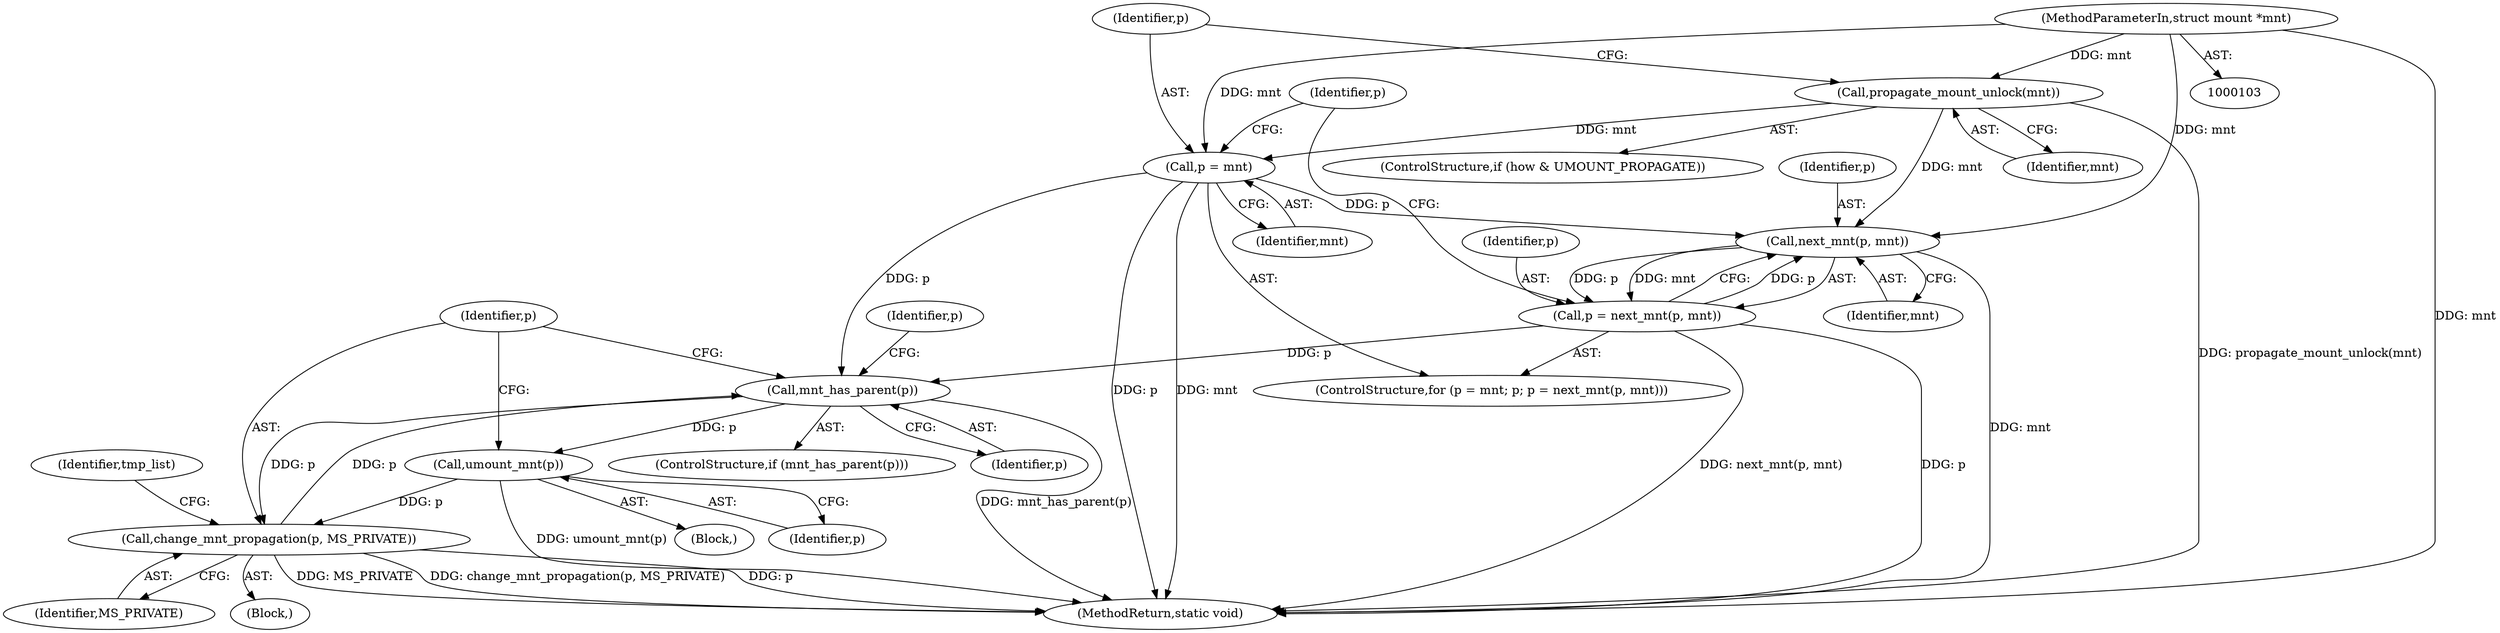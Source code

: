 digraph "1_linux_ce07d891a0891d3c0d0c2d73d577490486b809e1_1@pointer" {
"1000117" [label="(Call,p = mnt)"];
"1000114" [label="(Call,propagate_mount_unlock(mnt))"];
"1000104" [label="(MethodParameterIn,struct mount *mnt)"];
"1000123" [label="(Call,next_mnt(p, mnt))"];
"1000121" [label="(Call,p = next_mnt(p, mnt))"];
"1000204" [label="(Call,mnt_has_parent(p))"];
"1000213" [label="(Call,umount_mnt(p))"];
"1000215" [label="(Call,change_mnt_propagation(p, MS_PRIVATE))"];
"1000217" [label="(Identifier,MS_PRIVATE)"];
"1000119" [label="(Identifier,mnt)"];
"1000104" [label="(MethodParameterIn,struct mount *mnt)"];
"1000116" [label="(ControlStructure,for (p = mnt; p; p = next_mnt(p, mnt)))"];
"1000158" [label="(Identifier,tmp_list)"];
"1000215" [label="(Call,change_mnt_propagation(p, MS_PRIVATE))"];
"1000115" [label="(Identifier,mnt)"];
"1000122" [label="(Identifier,p)"];
"1000213" [label="(Call,umount_mnt(p))"];
"1000204" [label="(Call,mnt_has_parent(p))"];
"1000214" [label="(Identifier,p)"];
"1000203" [label="(ControlStructure,if (mnt_has_parent(p)))"];
"1000216" [label="(Identifier,p)"];
"1000209" [label="(Identifier,p)"];
"1000125" [label="(Identifier,mnt)"];
"1000205" [label="(Identifier,p)"];
"1000206" [label="(Block,)"];
"1000159" [label="(Block,)"];
"1000121" [label="(Call,p = next_mnt(p, mnt))"];
"1000110" [label="(ControlStructure,if (how & UMOUNT_PROPAGATE))"];
"1000114" [label="(Call,propagate_mount_unlock(mnt))"];
"1000218" [label="(MethodReturn,static void)"];
"1000120" [label="(Identifier,p)"];
"1000118" [label="(Identifier,p)"];
"1000123" [label="(Call,next_mnt(p, mnt))"];
"1000124" [label="(Identifier,p)"];
"1000117" [label="(Call,p = mnt)"];
"1000117" -> "1000116"  [label="AST: "];
"1000117" -> "1000119"  [label="CFG: "];
"1000118" -> "1000117"  [label="AST: "];
"1000119" -> "1000117"  [label="AST: "];
"1000120" -> "1000117"  [label="CFG: "];
"1000117" -> "1000218"  [label="DDG: p"];
"1000117" -> "1000218"  [label="DDG: mnt"];
"1000114" -> "1000117"  [label="DDG: mnt"];
"1000104" -> "1000117"  [label="DDG: mnt"];
"1000117" -> "1000123"  [label="DDG: p"];
"1000117" -> "1000204"  [label="DDG: p"];
"1000114" -> "1000110"  [label="AST: "];
"1000114" -> "1000115"  [label="CFG: "];
"1000115" -> "1000114"  [label="AST: "];
"1000118" -> "1000114"  [label="CFG: "];
"1000114" -> "1000218"  [label="DDG: propagate_mount_unlock(mnt)"];
"1000104" -> "1000114"  [label="DDG: mnt"];
"1000114" -> "1000123"  [label="DDG: mnt"];
"1000104" -> "1000103"  [label="AST: "];
"1000104" -> "1000218"  [label="DDG: mnt"];
"1000104" -> "1000123"  [label="DDG: mnt"];
"1000123" -> "1000121"  [label="AST: "];
"1000123" -> "1000125"  [label="CFG: "];
"1000124" -> "1000123"  [label="AST: "];
"1000125" -> "1000123"  [label="AST: "];
"1000121" -> "1000123"  [label="CFG: "];
"1000123" -> "1000218"  [label="DDG: mnt"];
"1000123" -> "1000121"  [label="DDG: p"];
"1000123" -> "1000121"  [label="DDG: mnt"];
"1000121" -> "1000123"  [label="DDG: p"];
"1000121" -> "1000116"  [label="AST: "];
"1000122" -> "1000121"  [label="AST: "];
"1000120" -> "1000121"  [label="CFG: "];
"1000121" -> "1000218"  [label="DDG: next_mnt(p, mnt)"];
"1000121" -> "1000218"  [label="DDG: p"];
"1000121" -> "1000204"  [label="DDG: p"];
"1000204" -> "1000203"  [label="AST: "];
"1000204" -> "1000205"  [label="CFG: "];
"1000205" -> "1000204"  [label="AST: "];
"1000209" -> "1000204"  [label="CFG: "];
"1000216" -> "1000204"  [label="CFG: "];
"1000204" -> "1000218"  [label="DDG: mnt_has_parent(p)"];
"1000215" -> "1000204"  [label="DDG: p"];
"1000204" -> "1000213"  [label="DDG: p"];
"1000204" -> "1000215"  [label="DDG: p"];
"1000213" -> "1000206"  [label="AST: "];
"1000213" -> "1000214"  [label="CFG: "];
"1000214" -> "1000213"  [label="AST: "];
"1000216" -> "1000213"  [label="CFG: "];
"1000213" -> "1000218"  [label="DDG: umount_mnt(p)"];
"1000213" -> "1000215"  [label="DDG: p"];
"1000215" -> "1000159"  [label="AST: "];
"1000215" -> "1000217"  [label="CFG: "];
"1000216" -> "1000215"  [label="AST: "];
"1000217" -> "1000215"  [label="AST: "];
"1000158" -> "1000215"  [label="CFG: "];
"1000215" -> "1000218"  [label="DDG: p"];
"1000215" -> "1000218"  [label="DDG: MS_PRIVATE"];
"1000215" -> "1000218"  [label="DDG: change_mnt_propagation(p, MS_PRIVATE)"];
}
